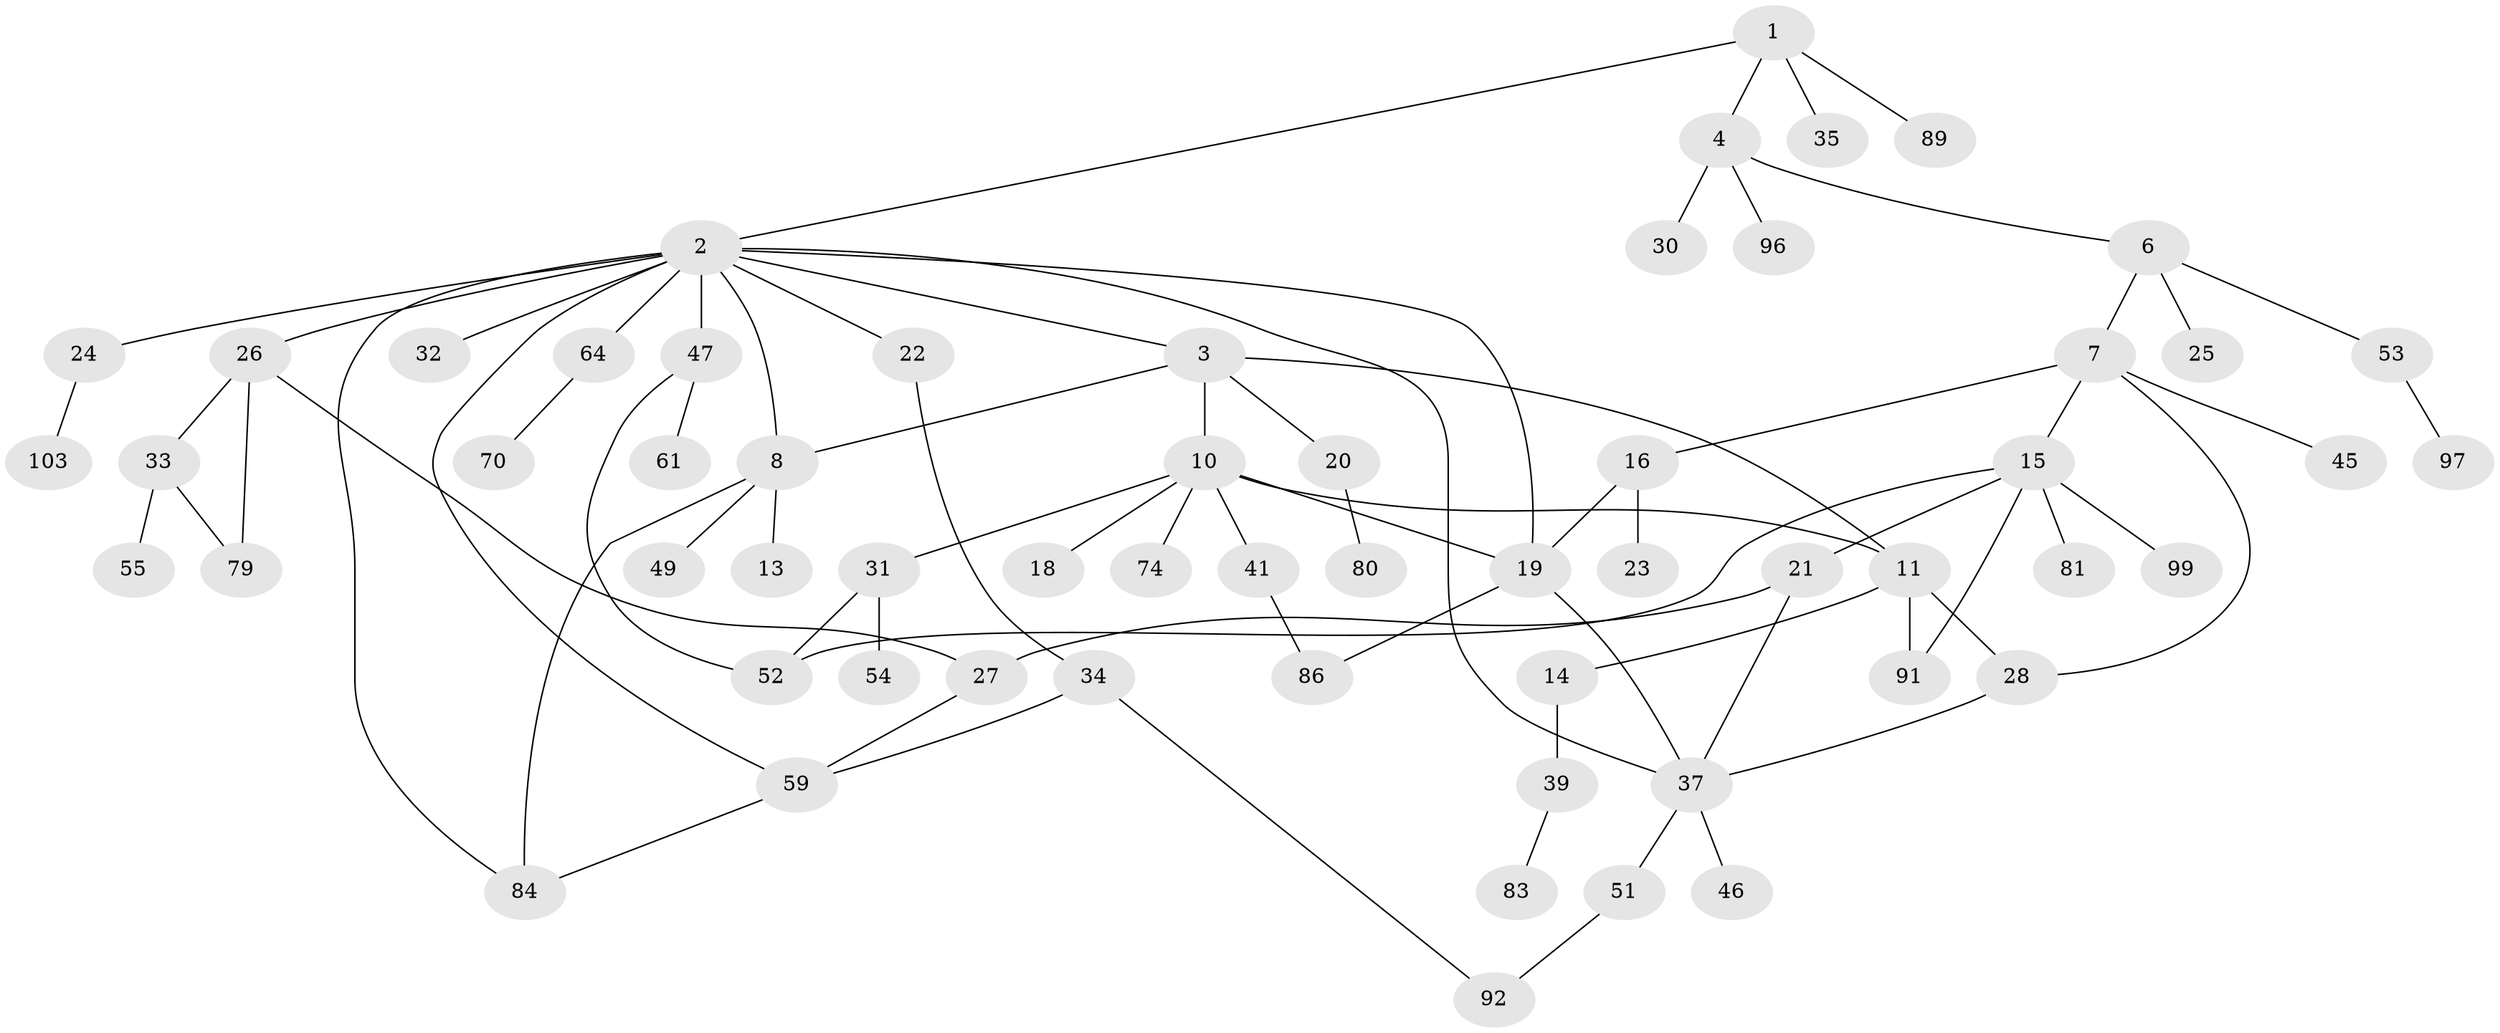 // original degree distribution, {4: 0.10743801652892562, 8: 0.01652892561983471, 5: 0.03305785123966942, 3: 0.23140495867768596, 6: 0.01652892561983471, 1: 0.3305785123966942, 2: 0.2644628099173554}
// Generated by graph-tools (version 1.1) at 2025/16/03/04/25 18:16:54]
// undirected, 60 vertices, 78 edges
graph export_dot {
graph [start="1"]
  node [color=gray90,style=filled];
  1;
  2 [super="+5"];
  3 [super="+67"];
  4;
  6;
  7;
  8 [super="+12"];
  10 [super="+36"];
  11 [super="+104+95"];
  13;
  14 [super="+87"];
  15 [super="+69+50"];
  16;
  18;
  19 [super="+66+63"];
  20 [super="+106"];
  21;
  22;
  23;
  24 [super="+82+94"];
  25;
  26 [super="+42"];
  27 [super="+85"];
  28 [super="+48+73"];
  30;
  31 [super="+76+44"];
  32 [super="+77"];
  33 [super="+75"];
  34 [super="+109"];
  35;
  37 [super="+93+40"];
  39 [super="+58"];
  41 [super="+101"];
  45;
  46;
  47;
  49;
  51 [super="+60"];
  52 [super="+113"];
  53 [super="+100+72"];
  54;
  55;
  59;
  61;
  64;
  70;
  74;
  79;
  80;
  81;
  83;
  84 [super="+114"];
  86;
  89;
  91;
  92;
  96;
  97 [super="+102"];
  99 [super="+107"];
  103 [super="+119"];
  1 -- 2;
  1 -- 4;
  1 -- 35;
  1 -- 89;
  2 -- 3;
  2 -- 24;
  2 -- 32 [weight=2];
  2 -- 37;
  2 -- 84;
  2 -- 64;
  2 -- 8;
  2 -- 47;
  2 -- 19 [weight=2];
  2 -- 22;
  2 -- 26;
  2 -- 59;
  3 -- 10;
  3 -- 11;
  3 -- 20;
  3 -- 8;
  4 -- 6;
  4 -- 30;
  4 -- 96;
  6 -- 7;
  6 -- 25;
  6 -- 53;
  7 -- 15;
  7 -- 16;
  7 -- 28;
  7 -- 45;
  8 -- 13;
  8 -- 49;
  8 -- 84;
  10 -- 18;
  10 -- 31;
  10 -- 74;
  10 -- 11;
  10 -- 41;
  10 -- 19;
  11 -- 14;
  11 -- 91;
  11 -- 28;
  14 -- 39 [weight=2];
  15 -- 21;
  15 -- 81;
  15 -- 99;
  15 -- 91;
  15 -- 52;
  16 -- 23;
  16 -- 19;
  19 -- 86;
  19 -- 37;
  20 -- 80;
  21 -- 27;
  21 -- 37;
  22 -- 34;
  24 -- 103;
  26 -- 33;
  26 -- 27;
  26 -- 79;
  27 -- 59;
  28 -- 37;
  31 -- 52 [weight=2];
  31 -- 54;
  33 -- 55;
  33 -- 79;
  34 -- 59;
  34 -- 92;
  37 -- 46;
  37 -- 51;
  39 -- 83;
  41 -- 86;
  47 -- 52;
  47 -- 61;
  51 -- 92;
  53 -- 97;
  59 -- 84;
  64 -- 70;
}
